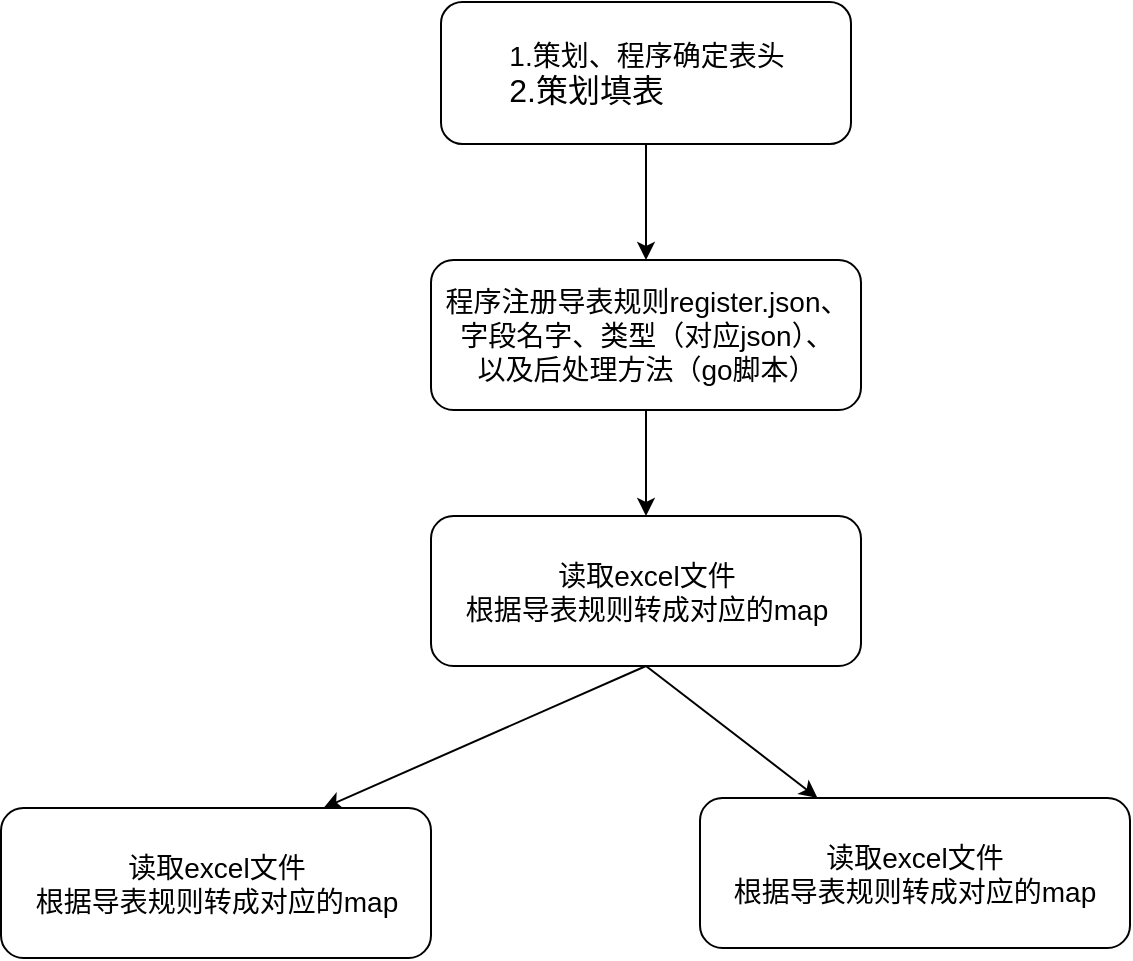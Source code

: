 <mxfile version="20.2.3" type="github">
  <diagram id="jR-UtlYGNSfGSG5xEUJd" name="第 1 页">
    <mxGraphModel dx="1550" dy="787" grid="0" gridSize="10" guides="1" tooltips="1" connect="1" arrows="1" fold="1" page="0" pageScale="1" pageWidth="827" pageHeight="1169" math="0" shadow="0">
      <root>
        <mxCell id="0" />
        <mxCell id="1" parent="0" />
        <mxCell id="Q9pGxRK17_wMw9gIfaYZ-1" value="&lt;div style=&quot;text-align: left;&quot;&gt;&lt;span style=&quot;background-color: initial;&quot;&gt;&lt;font style=&quot;font-size: 14px;&quot;&gt;1.策划、程序确定表头&lt;/font&gt;&lt;/span&gt;&lt;/div&gt;&lt;div style=&quot;text-align: left;&quot;&gt;&lt;span style=&quot;background-color: initial;&quot;&gt;&lt;font size=&quot;3&quot;&gt;2.策划填表&lt;/font&gt;&lt;/span&gt;&lt;/div&gt;" style="rounded=1;whiteSpace=wrap;html=1;" vertex="1" parent="1">
          <mxGeometry x="280.5" y="165" width="205" height="71" as="geometry" />
        </mxCell>
        <mxCell id="Q9pGxRK17_wMw9gIfaYZ-2" value="&lt;font style=&quot;font-size: 14px;&quot;&gt;程序注册导表规则register.json、&lt;br&gt;字段名字、类型（对应json）、&lt;br&gt;以及后处理方法（go脚本）&lt;br&gt;&lt;/font&gt;" style="rounded=1;whiteSpace=wrap;html=1;" vertex="1" parent="1">
          <mxGeometry x="275.5" y="294" width="215" height="75" as="geometry" />
        </mxCell>
        <mxCell id="Q9pGxRK17_wMw9gIfaYZ-3" value="" style="endArrow=classic;html=1;rounded=0;fontSize=14;exitX=0.5;exitY=1;exitDx=0;exitDy=0;" edge="1" parent="1" source="Q9pGxRK17_wMw9gIfaYZ-1" target="Q9pGxRK17_wMw9gIfaYZ-2">
          <mxGeometry width="50" height="50" relative="1" as="geometry">
            <mxPoint x="387" y="520" as="sourcePoint" />
            <mxPoint x="437" y="470" as="targetPoint" />
          </mxGeometry>
        </mxCell>
        <mxCell id="Q9pGxRK17_wMw9gIfaYZ-4" value="&lt;font style=&quot;font-size: 14px;&quot;&gt;读取excel文件&lt;br&gt;根据导表规则转成对应的map&lt;br&gt;&lt;/font&gt;" style="rounded=1;whiteSpace=wrap;html=1;" vertex="1" parent="1">
          <mxGeometry x="275.5" y="422" width="215" height="75" as="geometry" />
        </mxCell>
        <mxCell id="Q9pGxRK17_wMw9gIfaYZ-5" value="" style="endArrow=classic;html=1;rounded=0;fontSize=14;entryX=0.5;entryY=0;entryDx=0;entryDy=0;exitX=0.5;exitY=1;exitDx=0;exitDy=0;" edge="1" parent="1" source="Q9pGxRK17_wMw9gIfaYZ-2" target="Q9pGxRK17_wMw9gIfaYZ-4">
          <mxGeometry width="50" height="50" relative="1" as="geometry">
            <mxPoint x="387" y="500" as="sourcePoint" />
            <mxPoint x="437" y="450" as="targetPoint" />
          </mxGeometry>
        </mxCell>
        <mxCell id="Q9pGxRK17_wMw9gIfaYZ-6" value="&lt;font style=&quot;font-size: 14px;&quot;&gt;读取excel文件&lt;br&gt;根据导表规则转成对应的map&lt;br&gt;&lt;/font&gt;" style="rounded=1;whiteSpace=wrap;html=1;" vertex="1" parent="1">
          <mxGeometry x="60.5" y="568" width="215" height="75" as="geometry" />
        </mxCell>
        <mxCell id="Q9pGxRK17_wMw9gIfaYZ-7" value="&lt;font style=&quot;font-size: 14px;&quot;&gt;读取excel文件&lt;br&gt;根据导表规则转成对应的map&lt;br&gt;&lt;/font&gt;" style="rounded=1;whiteSpace=wrap;html=1;" vertex="1" parent="1">
          <mxGeometry x="410" y="563" width="215" height="75" as="geometry" />
        </mxCell>
        <mxCell id="Q9pGxRK17_wMw9gIfaYZ-8" value="" style="endArrow=classic;html=1;rounded=0;fontSize=14;entryX=0.75;entryY=0;entryDx=0;entryDy=0;exitX=0.5;exitY=1;exitDx=0;exitDy=0;" edge="1" parent="1" source="Q9pGxRK17_wMw9gIfaYZ-4" target="Q9pGxRK17_wMw9gIfaYZ-6">
          <mxGeometry width="50" height="50" relative="1" as="geometry">
            <mxPoint x="387" y="592" as="sourcePoint" />
            <mxPoint x="437" y="542" as="targetPoint" />
          </mxGeometry>
        </mxCell>
        <mxCell id="Q9pGxRK17_wMw9gIfaYZ-9" value="" style="endArrow=classic;html=1;rounded=0;fontSize=14;exitX=0.5;exitY=1;exitDx=0;exitDy=0;" edge="1" parent="1" source="Q9pGxRK17_wMw9gIfaYZ-4" target="Q9pGxRK17_wMw9gIfaYZ-7">
          <mxGeometry width="50" height="50" relative="1" as="geometry">
            <mxPoint x="393" y="507" as="sourcePoint" />
            <mxPoint x="231.75" y="578" as="targetPoint" />
          </mxGeometry>
        </mxCell>
      </root>
    </mxGraphModel>
  </diagram>
</mxfile>
